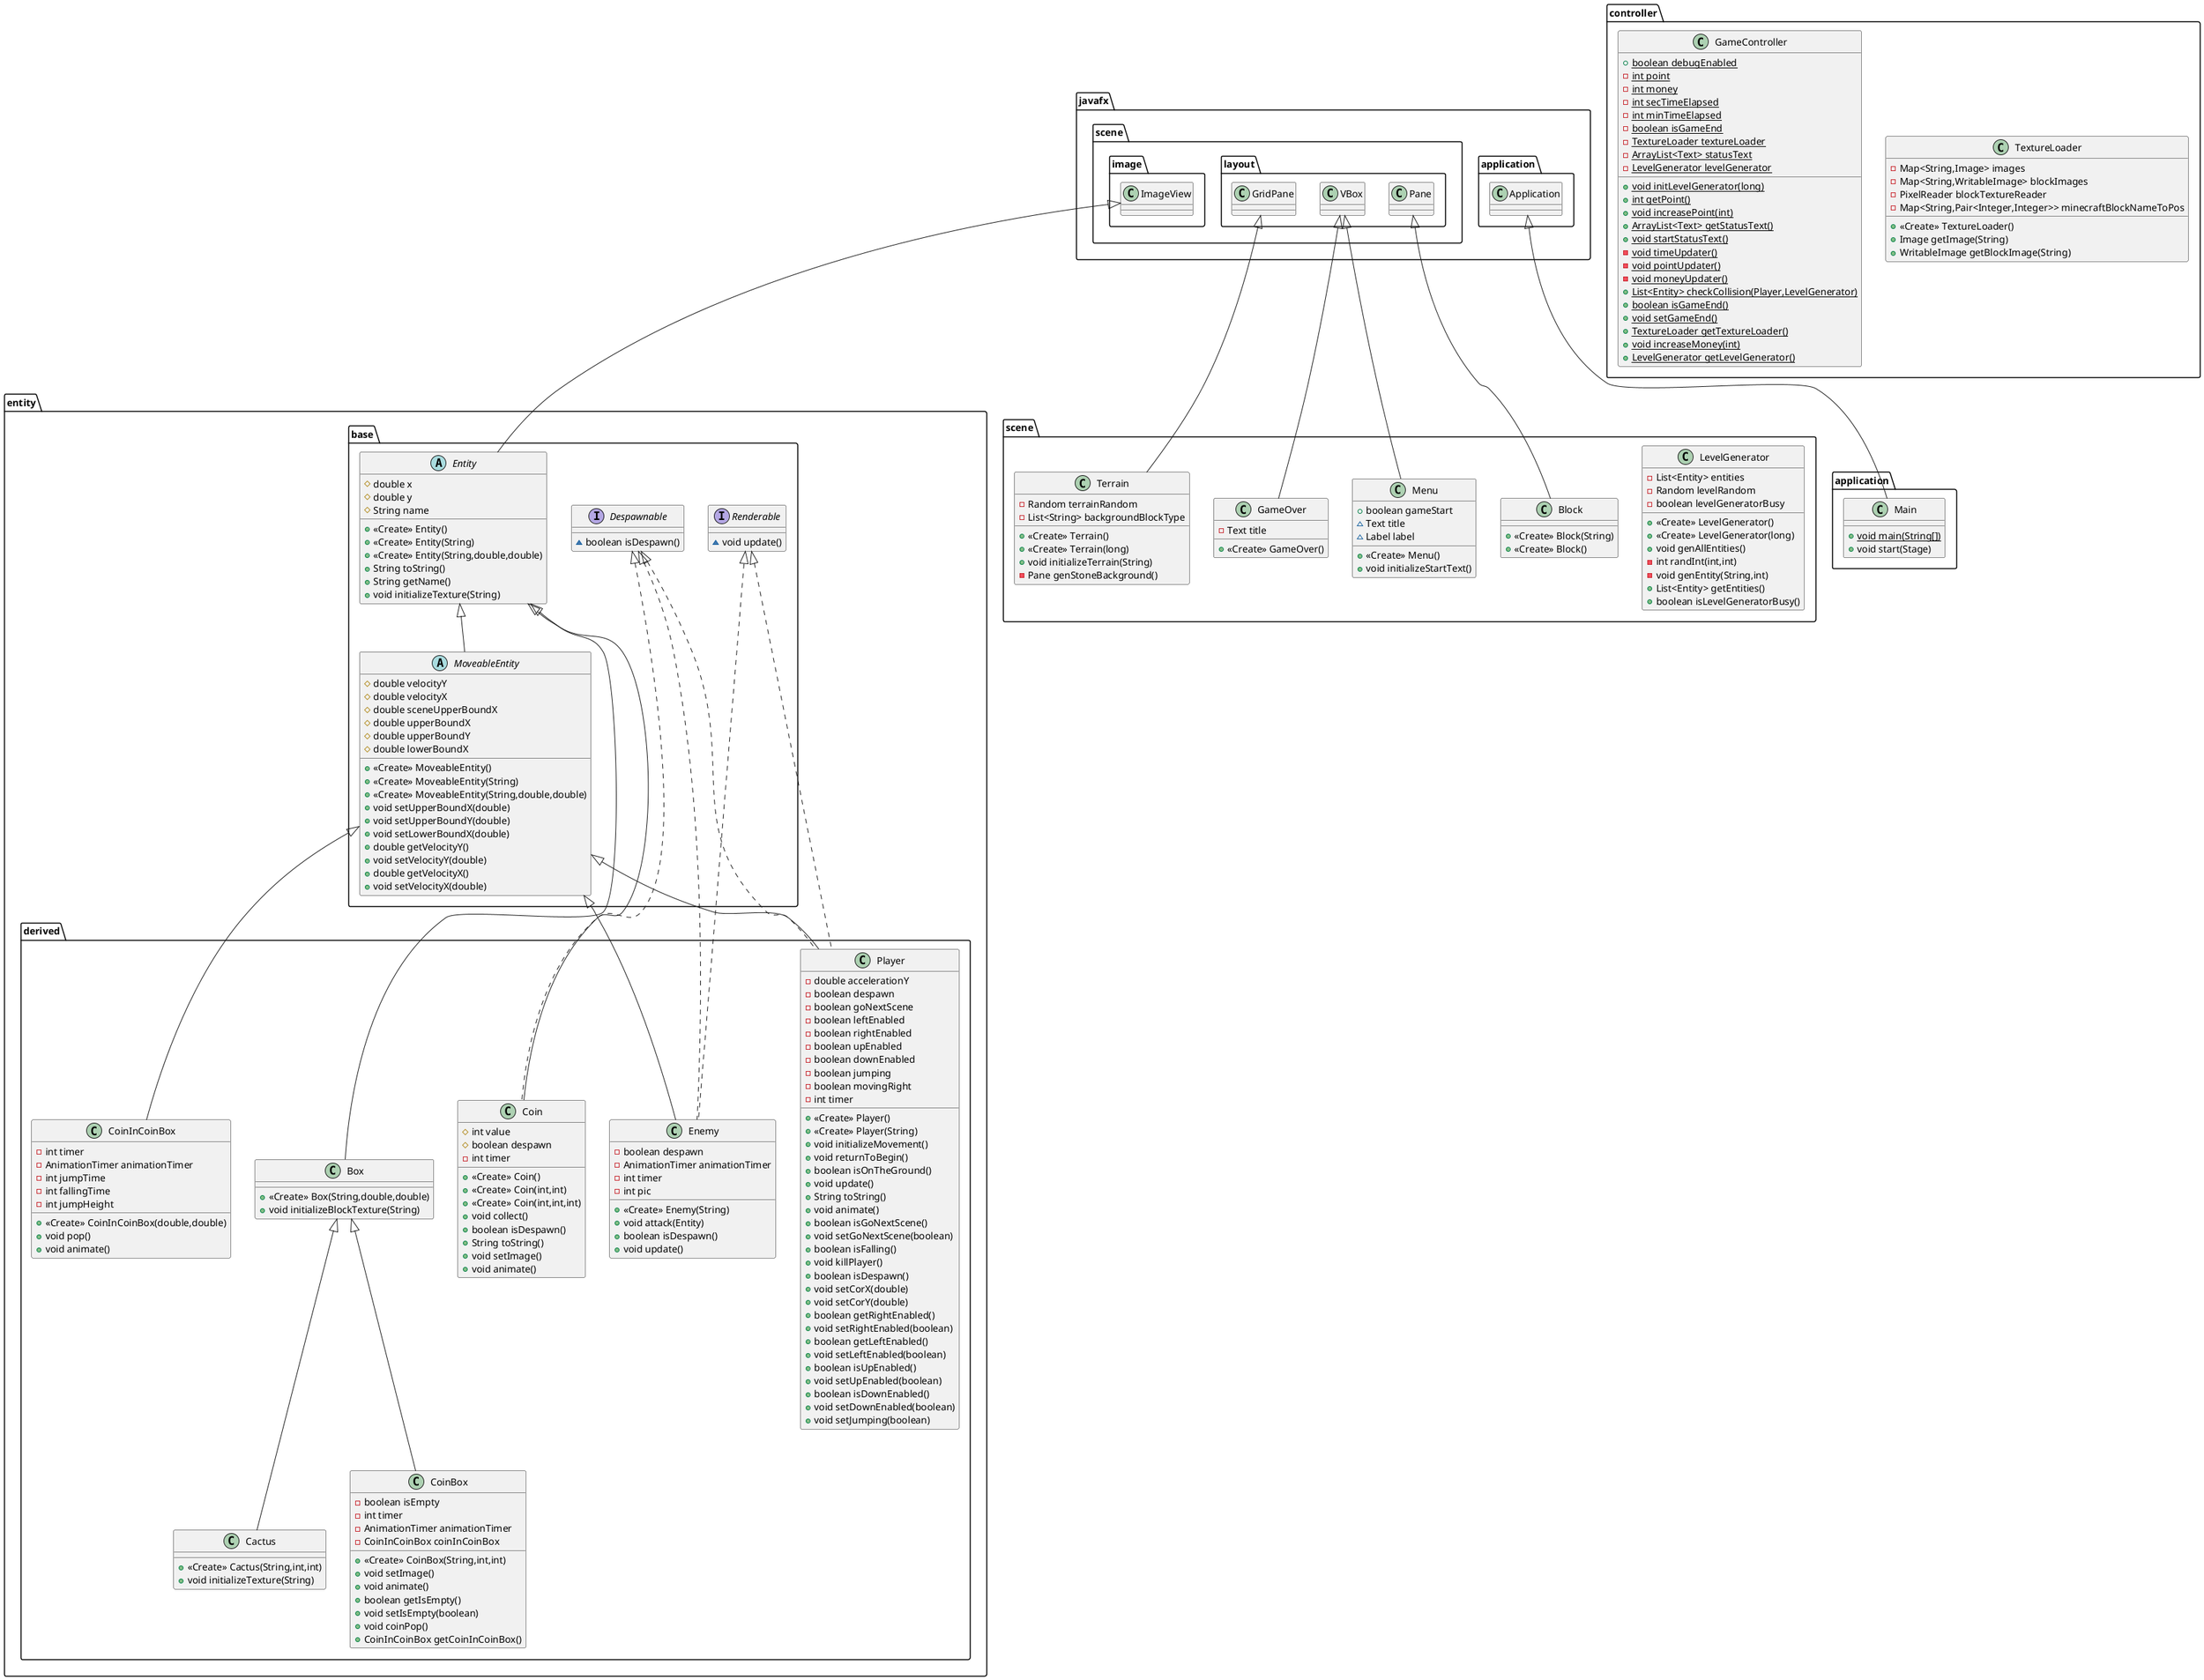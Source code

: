 @startuml
class scene.LevelGenerator {
- List<Entity> entities
- Random levelRandom
- boolean levelGeneratorBusy
+ <<Create>> LevelGenerator()
+ <<Create>> LevelGenerator(long)
+ void genAllEntities()
- int randInt(int,int)
- void genEntity(String,int)
+ List<Entity> getEntities()
+ boolean isLevelGeneratorBusy()
}
abstract class entity.base.Entity {
# double x
# double y
# String name
+ <<Create>> Entity()
+ <<Create>> Entity(String)
+ <<Create>> Entity(String,double,double)
+ String toString()
+ String getName()
+ void initializeTexture(String)
}
class entity.derived.Box {
+ <<Create>> Box(String,double,double)
+ void initializeBlockTexture(String)
}
class entity.derived.CoinInCoinBox {
- int timer
- AnimationTimer animationTimer
- int jumpTime
- int fallingTime
- int jumpHeight
+ <<Create>> CoinInCoinBox(double,double)
+ void pop()
+ void animate()
}
abstract class entity.base.MoveableEntity {
# double velocityY
# double velocityX
# double sceneUpperBoundX
# double upperBoundX
# double upperBoundY
# double lowerBoundX
+ <<Create>> MoveableEntity()
+ <<Create>> MoveableEntity(String)
+ <<Create>> MoveableEntity(String,double,double)
+ void setUpperBoundX(double)
+ void setUpperBoundY(double)
+ void setLowerBoundX(double)
+ double getVelocityY()
+ void setVelocityY(double)
+ double getVelocityX()
+ void setVelocityX(double)
}
class scene.Block {
+ <<Create>> Block(String)
+ <<Create>> Block()
}
class scene.Menu {
+ boolean gameStart
~ Text title
~ Label label
+ <<Create>> Menu()
+ void initializeStartText()
}
interface entity.base.Despawnable {
~ boolean isDespawn()
}
class application.Main {
+ {static} void main(String[])
+ void start(Stage)
}
class scene.GameOver {
- Text title
+ <<Create>> GameOver()
}
interface entity.base.Renderable {
~ void update()
}
class entity.derived.Coin {
# int value
# boolean despawn
- int timer
+ <<Create>> Coin()
+ <<Create>> Coin(int,int)
+ <<Create>> Coin(int,int,int)
+ void collect()
+ boolean isDespawn()
+ String toString()
+ void setImage()
+ void animate()
}
class entity.derived.Enemy {
- boolean despawn
- AnimationTimer animationTimer
- int timer
- int pic
+ <<Create>> Enemy(String)
+ void attack(Entity)
+ boolean isDespawn()
+ void update()
}
class entity.derived.Player {
- double accelerationY
- boolean despawn
- boolean goNextScene
- boolean leftEnabled
- boolean rightEnabled
- boolean upEnabled
- boolean downEnabled
- boolean jumping
- boolean movingRight
- int timer
+ <<Create>> Player()
+ <<Create>> Player(String)
+ void initializeMovement()
+ void returnToBegin()
+ boolean isOnTheGround()
+ void update()
+ String toString()
+ void animate()
+ boolean isGoNextScene()
+ void setGoNextScene(boolean)
+ boolean isFalling()
+ void killPlayer()
+ boolean isDespawn()
+ void setCorX(double)
+ void setCorY(double)
+ boolean getRightEnabled()
+ void setRightEnabled(boolean)
+ boolean getLeftEnabled()
+ void setLeftEnabled(boolean)
+ boolean isUpEnabled()
+ void setUpEnabled(boolean)
+ boolean isDownEnabled()
+ void setDownEnabled(boolean)
+ void setJumping(boolean)
}
class controller.TextureLoader {
- Map<String,Image> images
- Map<String,WritableImage> blockImages
- PixelReader blockTextureReader
- Map<String,Pair<Integer,Integer>> minecraftBlockNameToPos
+ <<Create>> TextureLoader()
+ Image getImage(String)
+ WritableImage getBlockImage(String)
}
class controller.GameController {
+ {static} boolean debugEnabled
- {static} int point
- {static} int money
- {static} int secTimeElapsed
- {static} int minTimeElapsed
- {static} boolean isGameEnd
- {static} TextureLoader textureLoader
- {static} ArrayList<Text> statusText
- {static} LevelGenerator levelGenerator
+ {static} void initLevelGenerator(long)
+ {static} int getPoint()
+ {static} void increasePoint(int)
+ {static} ArrayList<Text> getStatusText()
+ {static} void startStatusText()
- {static} void timeUpdater()
- {static} void pointUpdater()
- {static} void moneyUpdater()
+ {static} List<Entity> checkCollision(Player,LevelGenerator)
+ {static} boolean isGameEnd()
+ {static} void setGameEnd()
+ {static} TextureLoader getTextureLoader()
+ {static} void increaseMoney(int)
+ {static} LevelGenerator getLevelGenerator()
}
class scene.Terrain {
- Random terrainRandom
- List<String> backgroundBlockType
+ <<Create>> Terrain()
+ <<Create>> Terrain(long)
+ void initializeTerrain(String)
- Pane genStoneBackground()
}
class entity.derived.Cactus {
+ <<Create>> Cactus(String,int,int)
+ void initializeTexture(String)
}
class entity.derived.CoinBox {
- boolean isEmpty
- int timer
- AnimationTimer animationTimer
- CoinInCoinBox coinInCoinBox
+ <<Create>> CoinBox(String,int,int)
+ void setImage()
+ void animate()
+ boolean getIsEmpty()
+ void setIsEmpty(boolean)
+ void coinPop()
+ CoinInCoinBox getCoinInCoinBox()
}


javafx.scene.image.ImageView <|-- entity.base.Entity
entity.base.Entity <|-- entity.derived.Box
entity.base.MoveableEntity <|-- entity.derived.CoinInCoinBox
entity.base.Entity <|-- entity.base.MoveableEntity
javafx.scene.layout.Pane <|-- scene.Block
javafx.scene.layout.VBox <|-- scene.Menu
javafx.application.Application <|-- application.Main
javafx.scene.layout.VBox <|-- scene.GameOver
entity.base.Despawnable <|.. entity.derived.Coin
entity.base.Entity <|-- entity.derived.Coin
entity.base.Despawnable <|.. entity.derived.Enemy
entity.base.Renderable <|.. entity.derived.Enemy
entity.base.MoveableEntity <|-- entity.derived.Enemy
entity.base.Renderable <|.. entity.derived.Player
entity.base.Despawnable <|.. entity.derived.Player
entity.base.MoveableEntity <|-- entity.derived.Player
javafx.scene.layout.GridPane <|-- scene.Terrain
entity.derived.Box <|-- entity.derived.Cactus
entity.derived.Box <|-- entity.derived.CoinBox
@enduml